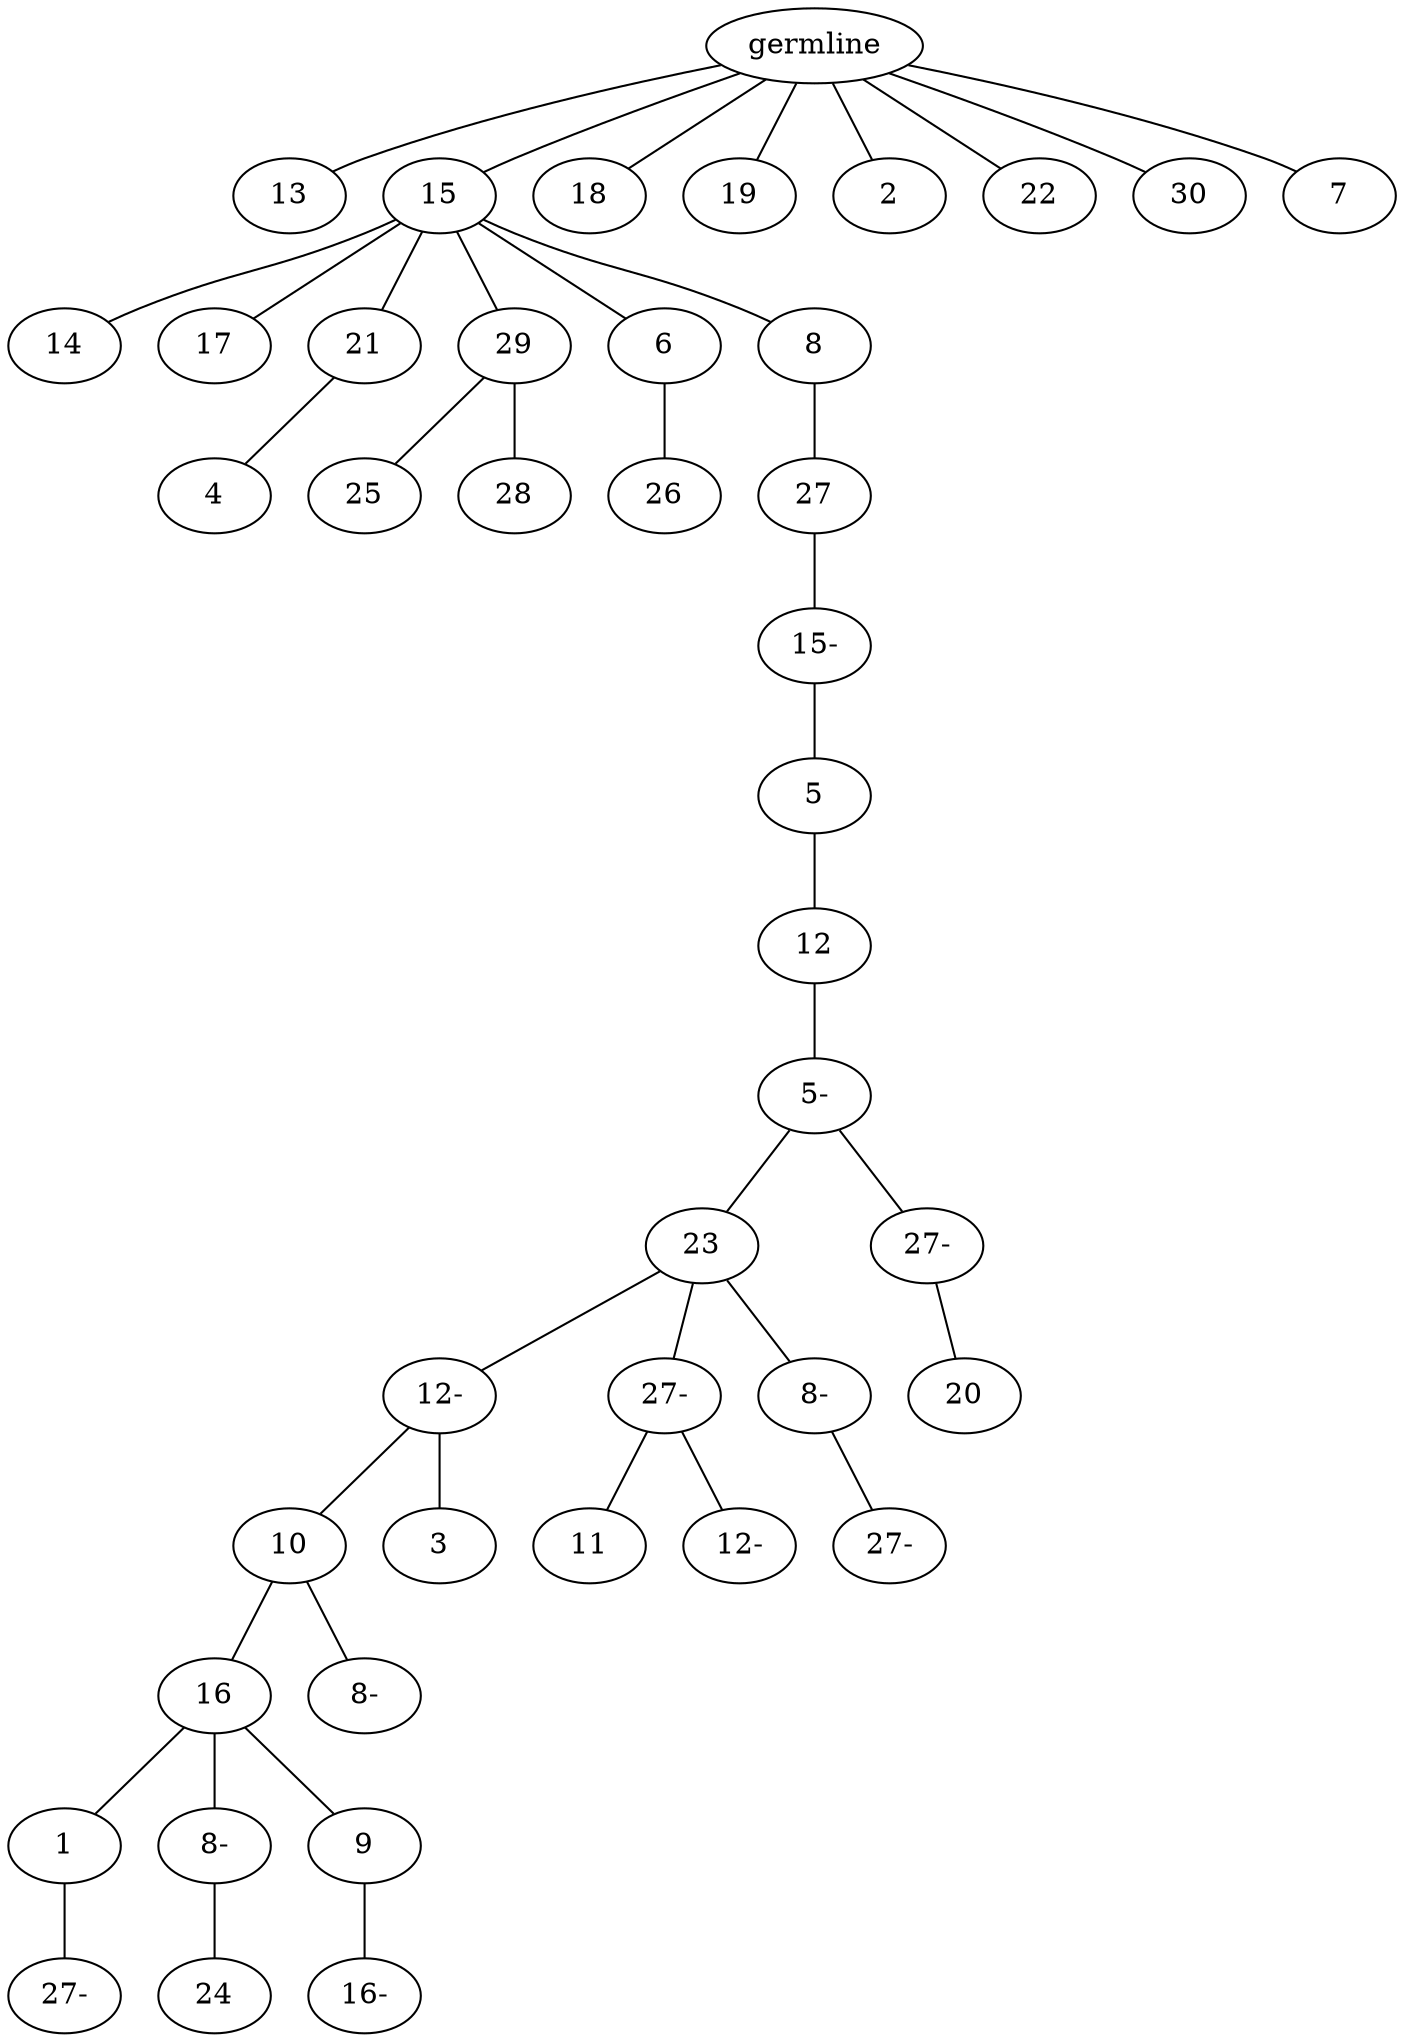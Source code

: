 graph tree {
    "140443160716816" [label="germline"];
    "140443160263888" [label="13"];
    "140443160261920" [label="15"];
    "140443161521216" [label="14"];
    "140443160646128" [label="17"];
    "140443160648624" [label="21"];
    "140443160744144" [label="4"];
    "140443160648768" [label="29"];
    "140443160745008" [label="25"];
    "140443161191040" [label="28"];
    "140443160646224" [label="6"];
    "140443161539344" [label="26"];
    "140443160746208" [label="8"];
    "140443160963920" [label="27"];
    "140443160963008" [label="15-"];
    "140443161802688" [label="5"];
    "140443161129312" [label="12"];
    "140443161056112" [label="5-"];
    "140443161055728" [label="23"];
    "140443161056256" [label="12-"];
    "140443160363168" [label="10"];
    "140443160491104" [label="16"];
    "140443160491296" [label="1"];
    "140443160004544" [label="27-"];
    "140443160490144" [label="8-"];
    "140443160486144" [label="24"];
    "140443160490768" [label="9"];
    "140443160489648" [label="16-"];
    "140443160493312" [label="8-"];
    "140443160363360" [label="3"];
    "140443161057552" [label="27-"];
    "140443160492736" [label="11"];
    "140443160493120" [label="12-"];
    "140443161056688" [label="8-"];
    "140443160486576" [label="27-"];
    "140443160363840" [label="27-"];
    "140443161055440" [label="20"];
    "140443160261536" [label="18"];
    "140443160261776" [label="19"];
    "140443160264560" [label="2"];
    "140443161539488" [label="22"];
    "140443160263504" [label="30"];
    "140443161539632" [label="7"];
    "140443160716816" -- "140443160263888";
    "140443160716816" -- "140443160261920";
    "140443160716816" -- "140443160261536";
    "140443160716816" -- "140443160261776";
    "140443160716816" -- "140443160264560";
    "140443160716816" -- "140443161539488";
    "140443160716816" -- "140443160263504";
    "140443160716816" -- "140443161539632";
    "140443160261920" -- "140443161521216";
    "140443160261920" -- "140443160646128";
    "140443160261920" -- "140443160648624";
    "140443160261920" -- "140443160648768";
    "140443160261920" -- "140443160646224";
    "140443160261920" -- "140443160746208";
    "140443160648624" -- "140443160744144";
    "140443160648768" -- "140443160745008";
    "140443160648768" -- "140443161191040";
    "140443160646224" -- "140443161539344";
    "140443160746208" -- "140443160963920";
    "140443160963920" -- "140443160963008";
    "140443160963008" -- "140443161802688";
    "140443161802688" -- "140443161129312";
    "140443161129312" -- "140443161056112";
    "140443161056112" -- "140443161055728";
    "140443161056112" -- "140443160363840";
    "140443161055728" -- "140443161056256";
    "140443161055728" -- "140443161057552";
    "140443161055728" -- "140443161056688";
    "140443161056256" -- "140443160363168";
    "140443161056256" -- "140443160363360";
    "140443160363168" -- "140443160491104";
    "140443160363168" -- "140443160493312";
    "140443160491104" -- "140443160491296";
    "140443160491104" -- "140443160490144";
    "140443160491104" -- "140443160490768";
    "140443160491296" -- "140443160004544";
    "140443160490144" -- "140443160486144";
    "140443160490768" -- "140443160489648";
    "140443161057552" -- "140443160492736";
    "140443161057552" -- "140443160493120";
    "140443161056688" -- "140443160486576";
    "140443160363840" -- "140443161055440";
}
